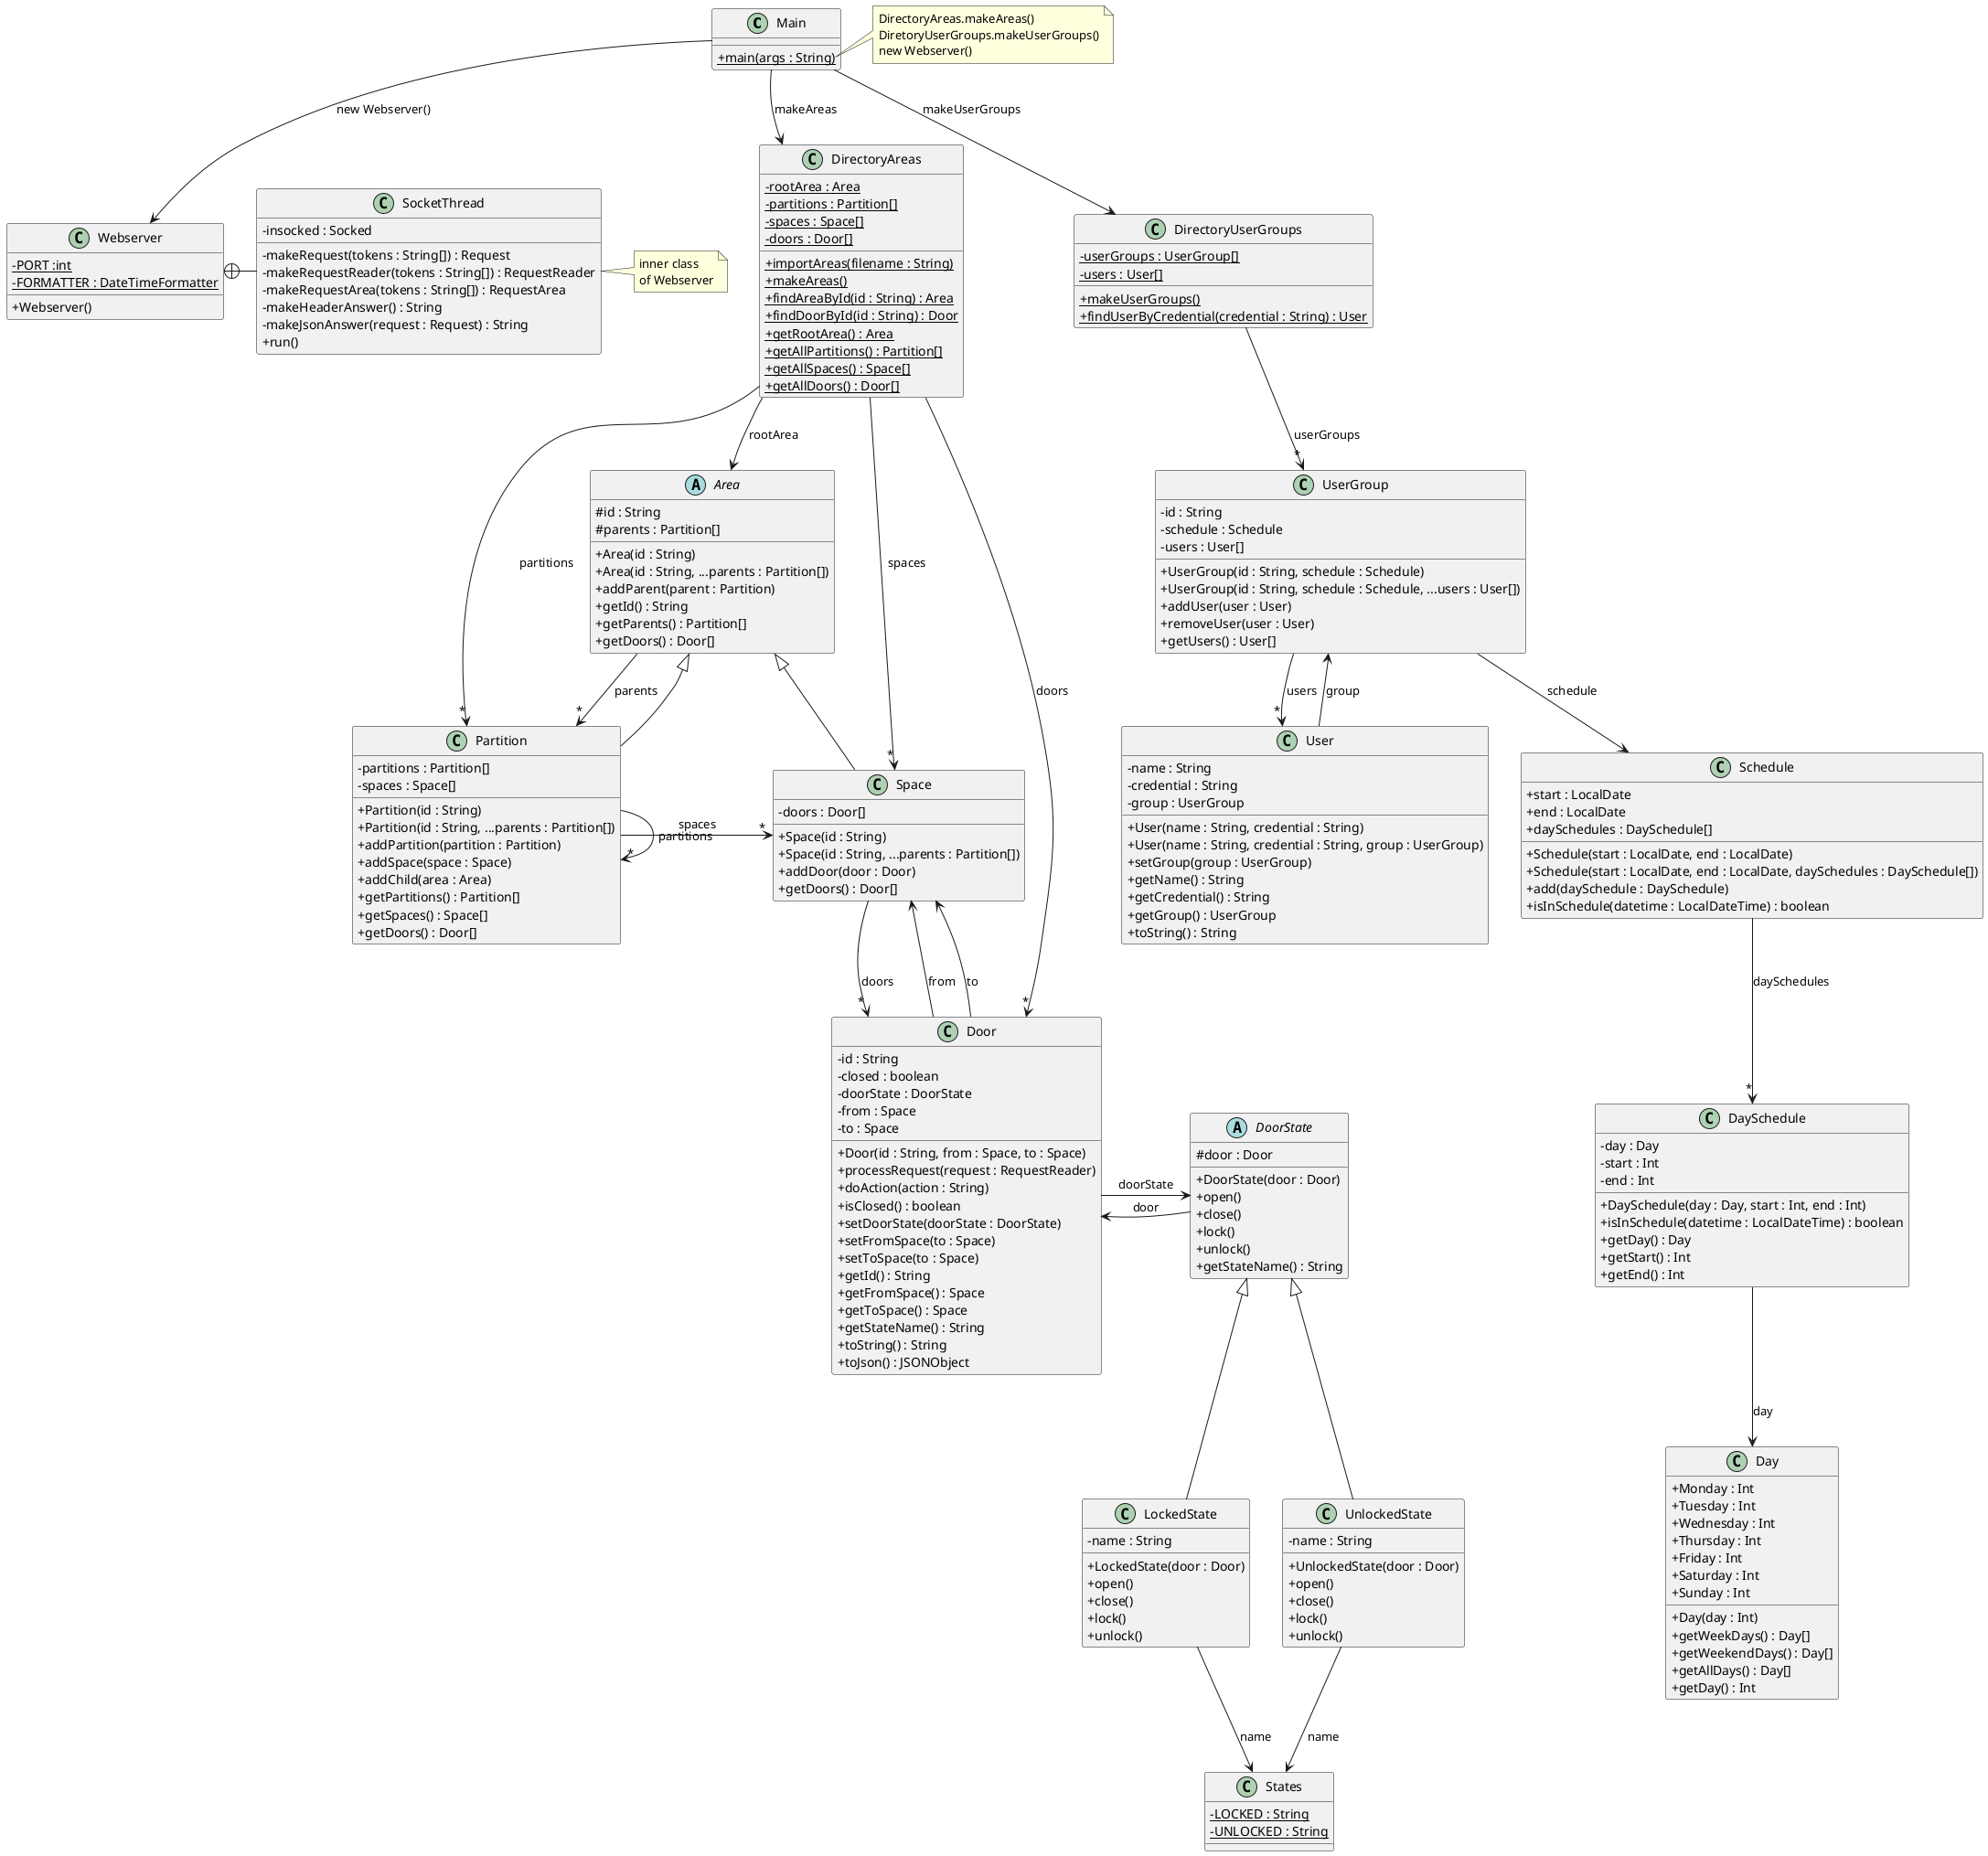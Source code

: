@startuml
'https://plantuml.com/class-diagram
skinparam classAttributeIconSize 0

class Main {
+ {static} main(args : String)
}

class Webserver {
- {static} PORT :int
- {static} FORMATTER : DateTimeFormatter
+ Webserver()
}

class SocketThread {
- insocked : Socked
- makeRequest(tokens : String[]) : Request
- makeRequestReader(tokens : String[]) : RequestReader
- makeRequestArea(tokens : String[]) : RequestArea
- makeHeaderAnswer() : String
- makeJsonAnswer(request : Request) : String
+ run()
}

Webserver +-right- SocketThread

note right of SocketThread
inner class
of Webserver
end note

'class DirectoryDoors {
'- {static} allDoors : Door[]
'+ {static} makeDoors()
'+ {static} findDoorById(id : String) : Door
'+ {static} getAllDoors() : Door[]
'}

'DirectoryDoors --> "*" Door : "allDoors"

'class DirectoryUsers {
'- {static} users : User[]
'+ {static} makeUsers()
'+ {static} findUserByCredential(credential : String) : User
'}
'
'DirectoryUsers --> "*" User : "users"

'class Door {
'- id : String
'- closed : boolean
'+ Door(id : String)
'+ processRequest(request : RequestReader)
'+ setState(doorState : DoorState)
'+ toJson() : JSONObject
'+ toString() : String
'+ isClosed() :boolean
'+ setClosed(b : boolean)
'+ getStateName() : String
'- doAction(action : String)
'}


'class User {
'- name : String
'- credential : String
'+ User(name: String, credential: String)
'+ toString() : String
'}

note right of Main::main
DirectoryAreas.makeAreas()
DiretoryUserGroups.makeUserGroups()
new Webserver()
end note

Main --> Webserver : "new Webserver()"

Main -[hidden]down- Webserver
'Webserver -[hidden]down- DirectoryDoors
'DirectoryDoors -[hidden]right- DirectoryUsers




'CUSTOM UML

static class DirectoryAreas {
- {static} rootArea : Area
- {static} partitions : Partition[]
- {static} spaces : Space[]
- {static} doors : Door[]
+ {static} importAreas(filename : String)
+ {static} makeAreas()
+ {static} findAreaById(id : String) : Area
+ {static} findDoorById(id : String) : Door
+ {static} getRootArea() : Area
+ {static} getAllPartitions() : Partition[]
+ {static} getAllSpaces() : Space[]
+ {static} getAllDoors() : Door[]
}

Main --> DirectoryAreas : "makeAreas"
DirectoryAreas --> Area : "rootArea"
DirectoryAreas --> "*" Partition : "partitions"
DirectoryAreas --> "*" Space : "spaces"
DirectoryAreas --> "*" Door : "doors"

abstract class Area {
# id : String
# parents : Partition[]
+ Area(id : String)
+ Area(id : String, ...parents : Partition[])
+ addParent(parent : Partition)
+ getId() : String
+ getParents() : Partition[]
+ getDoors() : Door[]
}

Area --> "*" Partition : "parents"

class Partition extends Area {
- partitions : Partition[]
- spaces : Space[]
+ Partition(id : String)
+ Partition(id : String, ...parents : Partition[])
+ addPartition(partition : Partition)
+ addSpace(space : Space)
+ addChild(area : Area)
+ getPartitions() : Partition[]
+ getSpaces() : Space[]
+ getDoors() : Door[]
}

Partition --> "*" Partition : "partitions"
Partition --> "*" Space : "spaces"

class Space extends Area {
- doors : Door[]
+ Space(id : String)
+ Space(id : String, ...parents : Partition[])
+ addDoor(door : Door)
+ getDoors() : Door[]
}

Space --> "*" Door : "doors"

class Door {
- id : String
- closed : boolean
- doorState : DoorState
- from : Space
- to : Space
+ Door(id : String, from : Space, to : Space)
+ processRequest(request : RequestReader)
+ doAction(action : String)
+ isClosed() : boolean
+ setDoorState(doorState : DoorState)
+ setFromSpace(to : Space)
+ setToSpace(to : Space)
+ getId() : String
+ getFromSpace() : Space
+ getToSpace() : Space
+ getStateName() : String
+ toString() : String
+ toJson() : JSONObject
}

Door --> DoorState : "doorState"
Door --> Space : "from"
Door --> Space : "to"

abstract class DoorState {
# door : Door
+ DoorState(door : Door)
+ open()
+ close()
+ lock()
+ unlock()
+ getStateName() : String
}

DoorState --> Door : "door"

static class States {
- {static} LOCKED : String
- {static} UNLOCKED : String
}

class LockedState extends DoorState {
- name : String
+ LockedState(door : Door)
+ open()
+ close()
+ lock()
+ unlock()
}

class UnlockedState extends DoorState {
- name : String
+ UnlockedState(door : Door)
+ open()
+ close()
+ lock()
+ unlock()
}

LockedState --> States : name
UnlockedState --> States : name


static class DirectoryUserGroups {
- {static} userGroups : UserGroup[]
- {static} users : User[]
+ {static} makeUserGroups()
+ {static} findUserByCredential(credential : String) : User
}

Main --> DirectoryUserGroups : "makeUserGroups"
DirectoryUserGroups --> "*" UserGroup : "userGroups"

class UserGroup {
- id : String
- schedule : Schedule
- users : User[]
+ UserGroup(id : String, schedule : Schedule)
+ UserGroup(id : String, schedule : Schedule, ...users : User[])
+ addUser(user : User)
+ removeUser(user : User)
+ getUsers() : User[]
}

UserGroup --> "*" User : "users"

class User {
- name : String
- credential : String
- group : UserGroup
+ User(name : String, credential : String)
+ User(name : String, credential : String, group : UserGroup)
+ setGroup(group : UserGroup)
+ getName() : String
+ getCredential() : String
+ getGroup() : UserGroup
+ toString() : String
}

User --> UserGroup : "group"

class Day {
+ Monday : Int
+ Tuesday : Int
+ Wednesday : Int
+ Thursday : Int
+ Friday : Int
+ Saturday : Int
+ Sunday : Int
+ Day(day : Int)
+ getWeekDays() : Day[]
+ getWeekendDays() : Day[]
+ getAllDays() : Day[]
+ getDay() : Int
}

class DaySchedule {
- day : Day
- start : Int
- end : Int
+ DaySchedule(day : Day, start : Int, end : Int)
+ isInSchedule(datetime : LocalDateTime) : boolean
+ getDay() : Day
+ getStart() : Int
+ getEnd() : Int
}

DaySchedule --> Day : "day"

class Schedule {
+ start : LocalDate
+ end : LocalDate
+ daySchedules : DaySchedule[]
+ Schedule(start : LocalDate, end : LocalDate)
+ Schedule(start : LocalDate, end : LocalDate, daySchedules : DaySchedule[])
+ add(daySchedule : DaySchedule)
+ isInSchedule(datetime : LocalDateTime) : boolean
}

Schedule --> "*" DaySchedule : "daySchedules"
UserGroup --> Schedule : "schedule"


Main -[hidden]down- DirectoryAreas
DirectoryAreas -[hidden]down- Area
Partition -[hidden]right- Space
DoorState -[hidden]right- Door

@enduml
